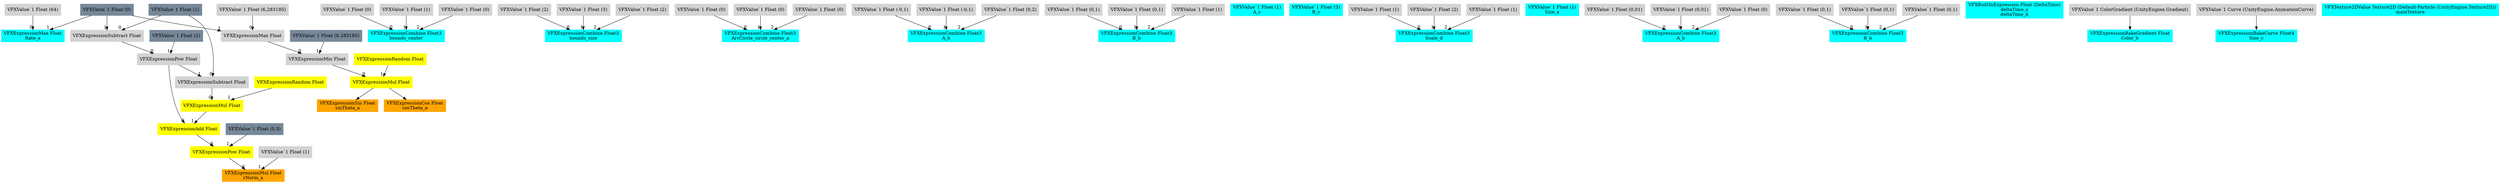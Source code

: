 digraph G {
node0 [shape="box" color="cyan" style="filled" label="VFXExpressionMax Float
Rate_a"]
node1 [shape="box" color="lightgray" style="filled" label="VFXValue`1 Float (64)"]
node2 [shape="box" color="lightslategray" style="filled" label="VFXValue`1 Float (0)"]
node3 [shape="box" color="cyan" style="filled" label="VFXExpressionCombine Float3
bounds_center"]
node4 [shape="box" color="lightgray" style="filled" label="VFXValue`1 Float (0)"]
node5 [shape="box" color="lightgray" style="filled" label="VFXValue`1 Float (1)"]
node6 [shape="box" color="lightgray" style="filled" label="VFXValue`1 Float (0)"]
node7 [shape="box" color="cyan" style="filled" label="VFXExpressionCombine Float3
bounds_size"]
node8 [shape="box" color="lightgray" style="filled" label="VFXValue`1 Float (2)"]
node9 [shape="box" color="lightgray" style="filled" label="VFXValue`1 Float (3)"]
node10 [shape="box" color="lightgray" style="filled" label="VFXValue`1 Float (2)"]
node11 [shape="box" color="orange" style="filled" label="VFXExpressionMul Float
rNorm_a"]
node12 [shape="box" color="yellow" style="filled" label="VFXExpressionPow Float"]
node13 [shape="box" color="yellow" style="filled" label="VFXExpressionAdd Float"]
node14 [shape="box" color="lightgray" style="filled" label="VFXExpressionPow Float"]
node15 [shape="box" color="lightgray" style="filled" label="VFXExpressionSubtract Float"]
node16 [shape="box" color="lightslategray" style="filled" label="VFXValue`1 Float (1)"]
node17 [shape="box" color="lightslategray" style="filled" label="VFXValue`1 Float (2)"]
node18 [shape="box" color="yellow" style="filled" label="VFXExpressionMul Float"]
node19 [shape="box" color="lightgray" style="filled" label="VFXExpressionSubtract Float"]
node20 [shape="box" color="yellow" style="filled" label="VFXExpressionRandom Float"]
node21 [shape="box" color="lightslategray" style="filled" label="VFXValue`1 Float (0,5)"]
node22 [shape="box" color="lightgray" style="filled" label="VFXValue`1 Float (1)"]
node23 [shape="box" color="orange" style="filled" label="VFXExpressionSin Float
sinTheta_a"]
node24 [shape="box" color="yellow" style="filled" label="VFXExpressionMul Float"]
node25 [shape="box" color="lightgray" style="filled" label="VFXExpressionMin Float"]
node26 [shape="box" color="lightgray" style="filled" label="VFXExpressionMax Float"]
node27 [shape="box" color="lightgray" style="filled" label="VFXValue`1 Float (6,283185)"]
node28 [shape="box" color="lightslategray" style="filled" label="VFXValue`1 Float (6,283185)"]
node29 [shape="box" color="yellow" style="filled" label="VFXExpressionRandom Float"]
node30 [shape="box" color="orange" style="filled" label="VFXExpressionCos Float
cosTheta_a"]
node31 [shape="box" color="cyan" style="filled" label="VFXExpressionCombine Float3
ArcCircle_circle_center_a"]
node32 [shape="box" color="lightgray" style="filled" label="VFXValue`1 Float (0)"]
node33 [shape="box" color="lightgray" style="filled" label="VFXValue`1 Float (0)"]
node34 [shape="box" color="lightgray" style="filled" label="VFXValue`1 Float (0)"]
node35 [shape="box" color="cyan" style="filled" label="VFXExpressionCombine Float3
A_b"]
node36 [shape="box" color="lightgray" style="filled" label="VFXValue`1 Float (-0,1)"]
node37 [shape="box" color="lightgray" style="filled" label="VFXValue`1 Float (-0,1)"]
node38 [shape="box" color="lightgray" style="filled" label="VFXValue`1 Float (0,2)"]
node39 [shape="box" color="cyan" style="filled" label="VFXExpressionCombine Float3
B_b"]
node40 [shape="box" color="lightgray" style="filled" label="VFXValue`1 Float (0,1)"]
node41 [shape="box" color="lightgray" style="filled" label="VFXValue`1 Float (0,1)"]
node42 [shape="box" color="lightgray" style="filled" label="VFXValue`1 Float (1)"]
node43 [shape="box" color="cyan" style="filled" label="VFXValue`1 Float (1)
A_c"]
node44 [shape="box" color="cyan" style="filled" label="VFXValue`1 Float (3)
B_c"]
node45 [shape="box" color="cyan" style="filled" label="VFXExpressionCombine Float3
Scale_d"]
node46 [shape="box" color="lightgray" style="filled" label="VFXValue`1 Float (1)"]
node47 [shape="box" color="lightgray" style="filled" label="VFXValue`1 Float (2)"]
node48 [shape="box" color="lightgray" style="filled" label="VFXValue`1 Float (1)"]
node49 [shape="box" color="cyan" style="filled" label="VFXValue`1 Float (1)
Size_a"]
node50 [shape="box" color="cyan" style="filled" label="VFXExpressionCombine Float3
A_b"]
node51 [shape="box" color="lightgray" style="filled" label="VFXValue`1 Float (0,01)"]
node52 [shape="box" color="lightgray" style="filled" label="VFXValue`1 Float (0,01)"]
node53 [shape="box" color="lightgray" style="filled" label="VFXValue`1 Float (0)"]
node54 [shape="box" color="cyan" style="filled" label="VFXExpressionCombine Float3
B_b"]
node55 [shape="box" color="lightgray" style="filled" label="VFXValue`1 Float (0,1)"]
node56 [shape="box" color="lightgray" style="filled" label="VFXValue`1 Float (0,1)"]
node57 [shape="box" color="lightgray" style="filled" label="VFXValue`1 Float (0,1)"]
node58 [shape="box" color="cyan" style="filled" label="VFXBuiltInExpression Float (DeltaTime)
deltaTime_c
deltaTime_d"]
node59 [shape="box" color="cyan" style="filled" label="VFXExpressionBakeGradient Float
Color_b"]
node60 [shape="box" color="lightgray" style="filled" label="VFXValue`1 ColorGradient (UnityEngine.Gradient)"]
node61 [shape="box" color="cyan" style="filled" label="VFXExpressionBakeCurve Float4
Size_c"]
node62 [shape="box" color="lightgray" style="filled" label="VFXValue`1 Curve (UnityEngine.AnimationCurve)"]
node63 [shape="box" color="cyan" style="filled" label="VFXTexture2DValue Texture2D (Default-Particle (UnityEngine.Texture2D))
mainTexture"]
node1 -> node0 [headlabel="0"]
node2 -> node0 [headlabel="1"]
node4 -> node3 [headlabel="0"]
node5 -> node3 [headlabel="1"]
node6 -> node3 [headlabel="2"]
node8 -> node7 [headlabel="0"]
node9 -> node7 [headlabel="1"]
node10 -> node7 [headlabel="2"]
node12 -> node11 [headlabel="0"]
node22 -> node11 [headlabel="1"]
node13 -> node12 [headlabel="0"]
node21 -> node12 [headlabel="1"]
node14 -> node13 [headlabel="0"]
node18 -> node13 [headlabel="1"]
node15 -> node14 [headlabel="0"]
node17 -> node14 [headlabel="1"]
node16 -> node15 [headlabel="0"]
node2 -> node15 [headlabel="1"]
node19 -> node18 [headlabel="0"]
node20 -> node18 [headlabel="1"]
node16 -> node19 [headlabel="0"]
node14 -> node19 [headlabel="1"]
node24 -> node23 
node25 -> node24 [headlabel="0"]
node29 -> node24 [headlabel="1"]
node26 -> node25 [headlabel="0"]
node28 -> node25 [headlabel="1"]
node27 -> node26 [headlabel="0"]
node2 -> node26 [headlabel="1"]
node24 -> node30 
node32 -> node31 [headlabel="0"]
node33 -> node31 [headlabel="1"]
node34 -> node31 [headlabel="2"]
node36 -> node35 [headlabel="0"]
node37 -> node35 [headlabel="1"]
node38 -> node35 [headlabel="2"]
node40 -> node39 [headlabel="0"]
node41 -> node39 [headlabel="1"]
node42 -> node39 [headlabel="2"]
node46 -> node45 [headlabel="0"]
node47 -> node45 [headlabel="1"]
node48 -> node45 [headlabel="2"]
node51 -> node50 [headlabel="0"]
node52 -> node50 [headlabel="1"]
node53 -> node50 [headlabel="2"]
node55 -> node54 [headlabel="0"]
node56 -> node54 [headlabel="1"]
node57 -> node54 [headlabel="2"]
node60 -> node59 
node62 -> node61 
}
